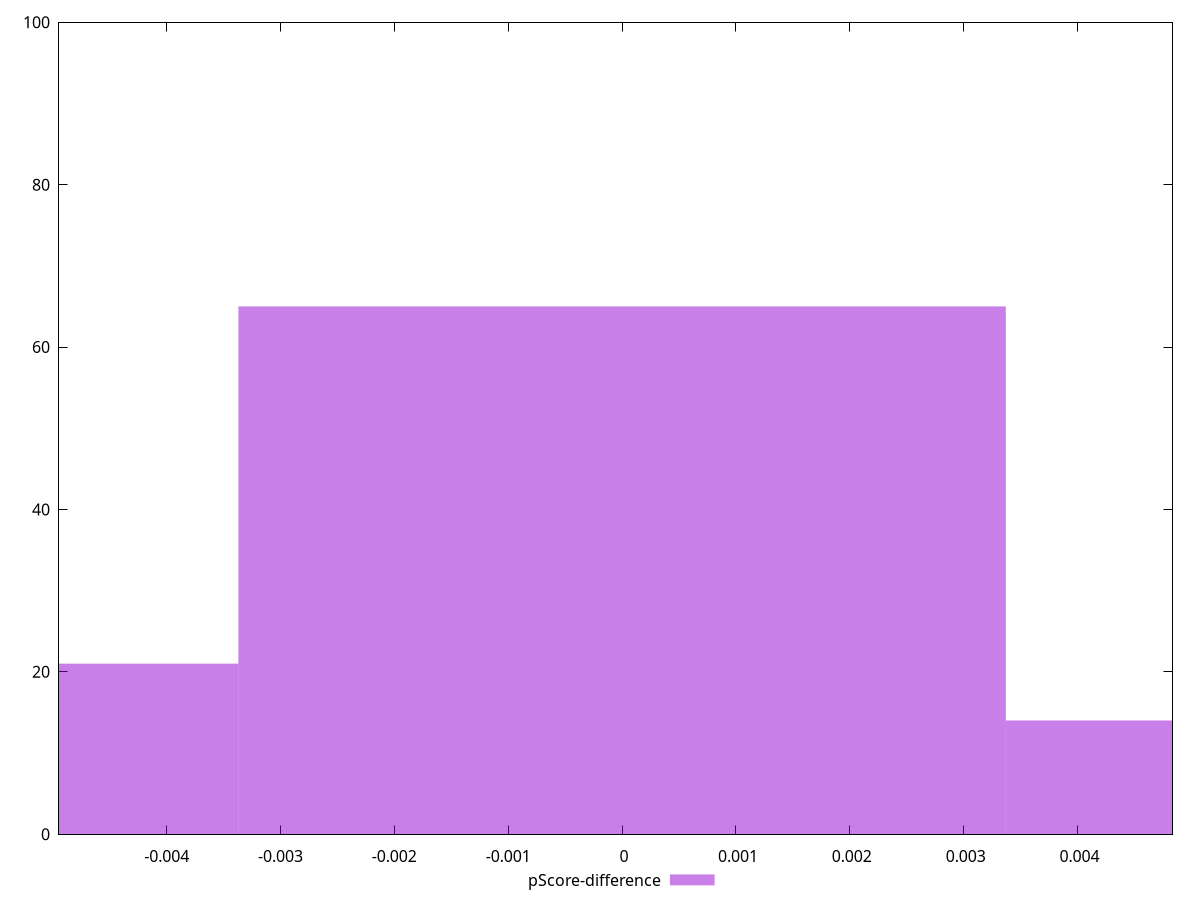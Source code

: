 reset

$pScoreDifference <<EOF
0 65
-0.006739549662871957 21
0.006739549662871957 14
EOF

set key outside below
set boxwidth 0.006739549662871957
set xrange [-0.004945204192296826:0.004833799024380081]
set yrange [0:100]
set trange [0:100]
set style fill transparent solid 0.5 noborder
set terminal svg size 640, 490 enhanced background rgb 'white'
set output "report_00015_2021-02-09T16-11-33.973Z/first-contentful-paint/samples/pages+cached/pScore-difference/histogram.svg"

plot $pScoreDifference title "pScore-difference" with boxes

reset
